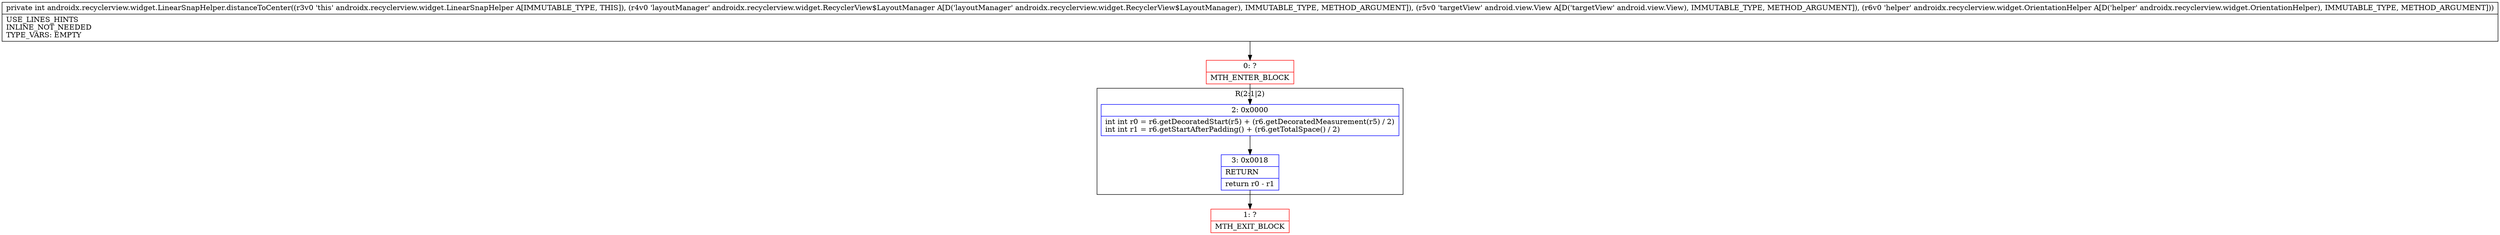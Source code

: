 digraph "CFG forandroidx.recyclerview.widget.LinearSnapHelper.distanceToCenter(Landroidx\/recyclerview\/widget\/RecyclerView$LayoutManager;Landroid\/view\/View;Landroidx\/recyclerview\/widget\/OrientationHelper;)I" {
subgraph cluster_Region_904333055 {
label = "R(2:1|2)";
node [shape=record,color=blue];
Node_2 [shape=record,label="{2\:\ 0x0000|int int r0 = r6.getDecoratedStart(r5) + (r6.getDecoratedMeasurement(r5) \/ 2)\lint int r1 = r6.getStartAfterPadding() + (r6.getTotalSpace() \/ 2)\l}"];
Node_3 [shape=record,label="{3\:\ 0x0018|RETURN\l|return r0 \- r1\l}"];
}
Node_0 [shape=record,color=red,label="{0\:\ ?|MTH_ENTER_BLOCK\l}"];
Node_1 [shape=record,color=red,label="{1\:\ ?|MTH_EXIT_BLOCK\l}"];
MethodNode[shape=record,label="{private int androidx.recyclerview.widget.LinearSnapHelper.distanceToCenter((r3v0 'this' androidx.recyclerview.widget.LinearSnapHelper A[IMMUTABLE_TYPE, THIS]), (r4v0 'layoutManager' androidx.recyclerview.widget.RecyclerView$LayoutManager A[D('layoutManager' androidx.recyclerview.widget.RecyclerView$LayoutManager), IMMUTABLE_TYPE, METHOD_ARGUMENT]), (r5v0 'targetView' android.view.View A[D('targetView' android.view.View), IMMUTABLE_TYPE, METHOD_ARGUMENT]), (r6v0 'helper' androidx.recyclerview.widget.OrientationHelper A[D('helper' androidx.recyclerview.widget.OrientationHelper), IMMUTABLE_TYPE, METHOD_ARGUMENT]))  | USE_LINES_HINTS\lINLINE_NOT_NEEDED\lTYPE_VARS: EMPTY\l}"];
MethodNode -> Node_0;Node_2 -> Node_3;
Node_3 -> Node_1;
Node_0 -> Node_2;
}


